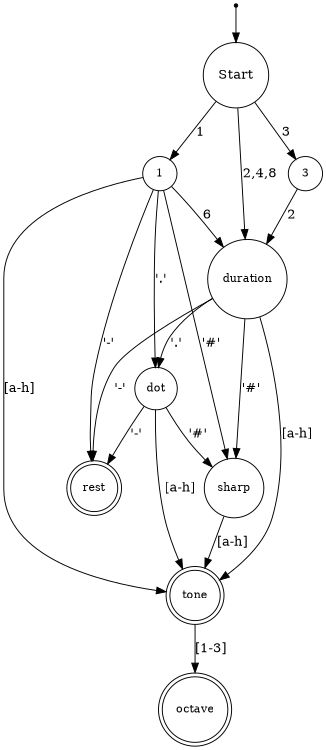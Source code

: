 digraph finite_state_machine {
    rankdir=TB;
    size="8,5";

    node [shape = point ] init;

    node [shape = circle, label="Start", fontsize=14] Start;
    node [shape = circle, label="1", fontsize=12] one;
    node [shape = circle, label="3", fontsize=12] three;
    node [shape = circle, label="duration", fontsize=12] duration;
    node [shape = circle, label="dot", fontsize=12] dot;
    node [shape = circle, label="sharp", fontsize=12] sharp;
    node [shape = circle, label="tone", fontsize=12, peripheries=2] tone;
    node [shape = circle, label="rest", fontsize=12] rest;
    node [shape = circle, label="octave", fontsize=12] octave;

    init -> Start;

    Start -> one [ label = "1" ];
    Start -> duration [ label = "2,4,8" ];
    Start -> three [ label = "3" ];
    
    one -> duration [ label = "6" ];
    three -> duration [ label = "2" ];

    one -> dot [ label = "'.'"];
    duration -> dot [ label = "'.'"];

    one -> sharp [ label = "'#'"];
    duration -> sharp [ label = "'#'"];

    one -> tone [ label = "[a-h]"];
    duration -> tone [ label = "[a-h]"];

    one -> rest [ label = "'-'"];
    duration -> rest [ label = "'-'"];

    dot -> sharp [ label = "'#'" ];
    dot -> tone [ label = "[a-h]" ];
    dot -> rest [ label = "'-'" ];

    sharp -> tone [ label = "[a-h]" ];

    tone -> octave [ label = "[1-3]" ];
}